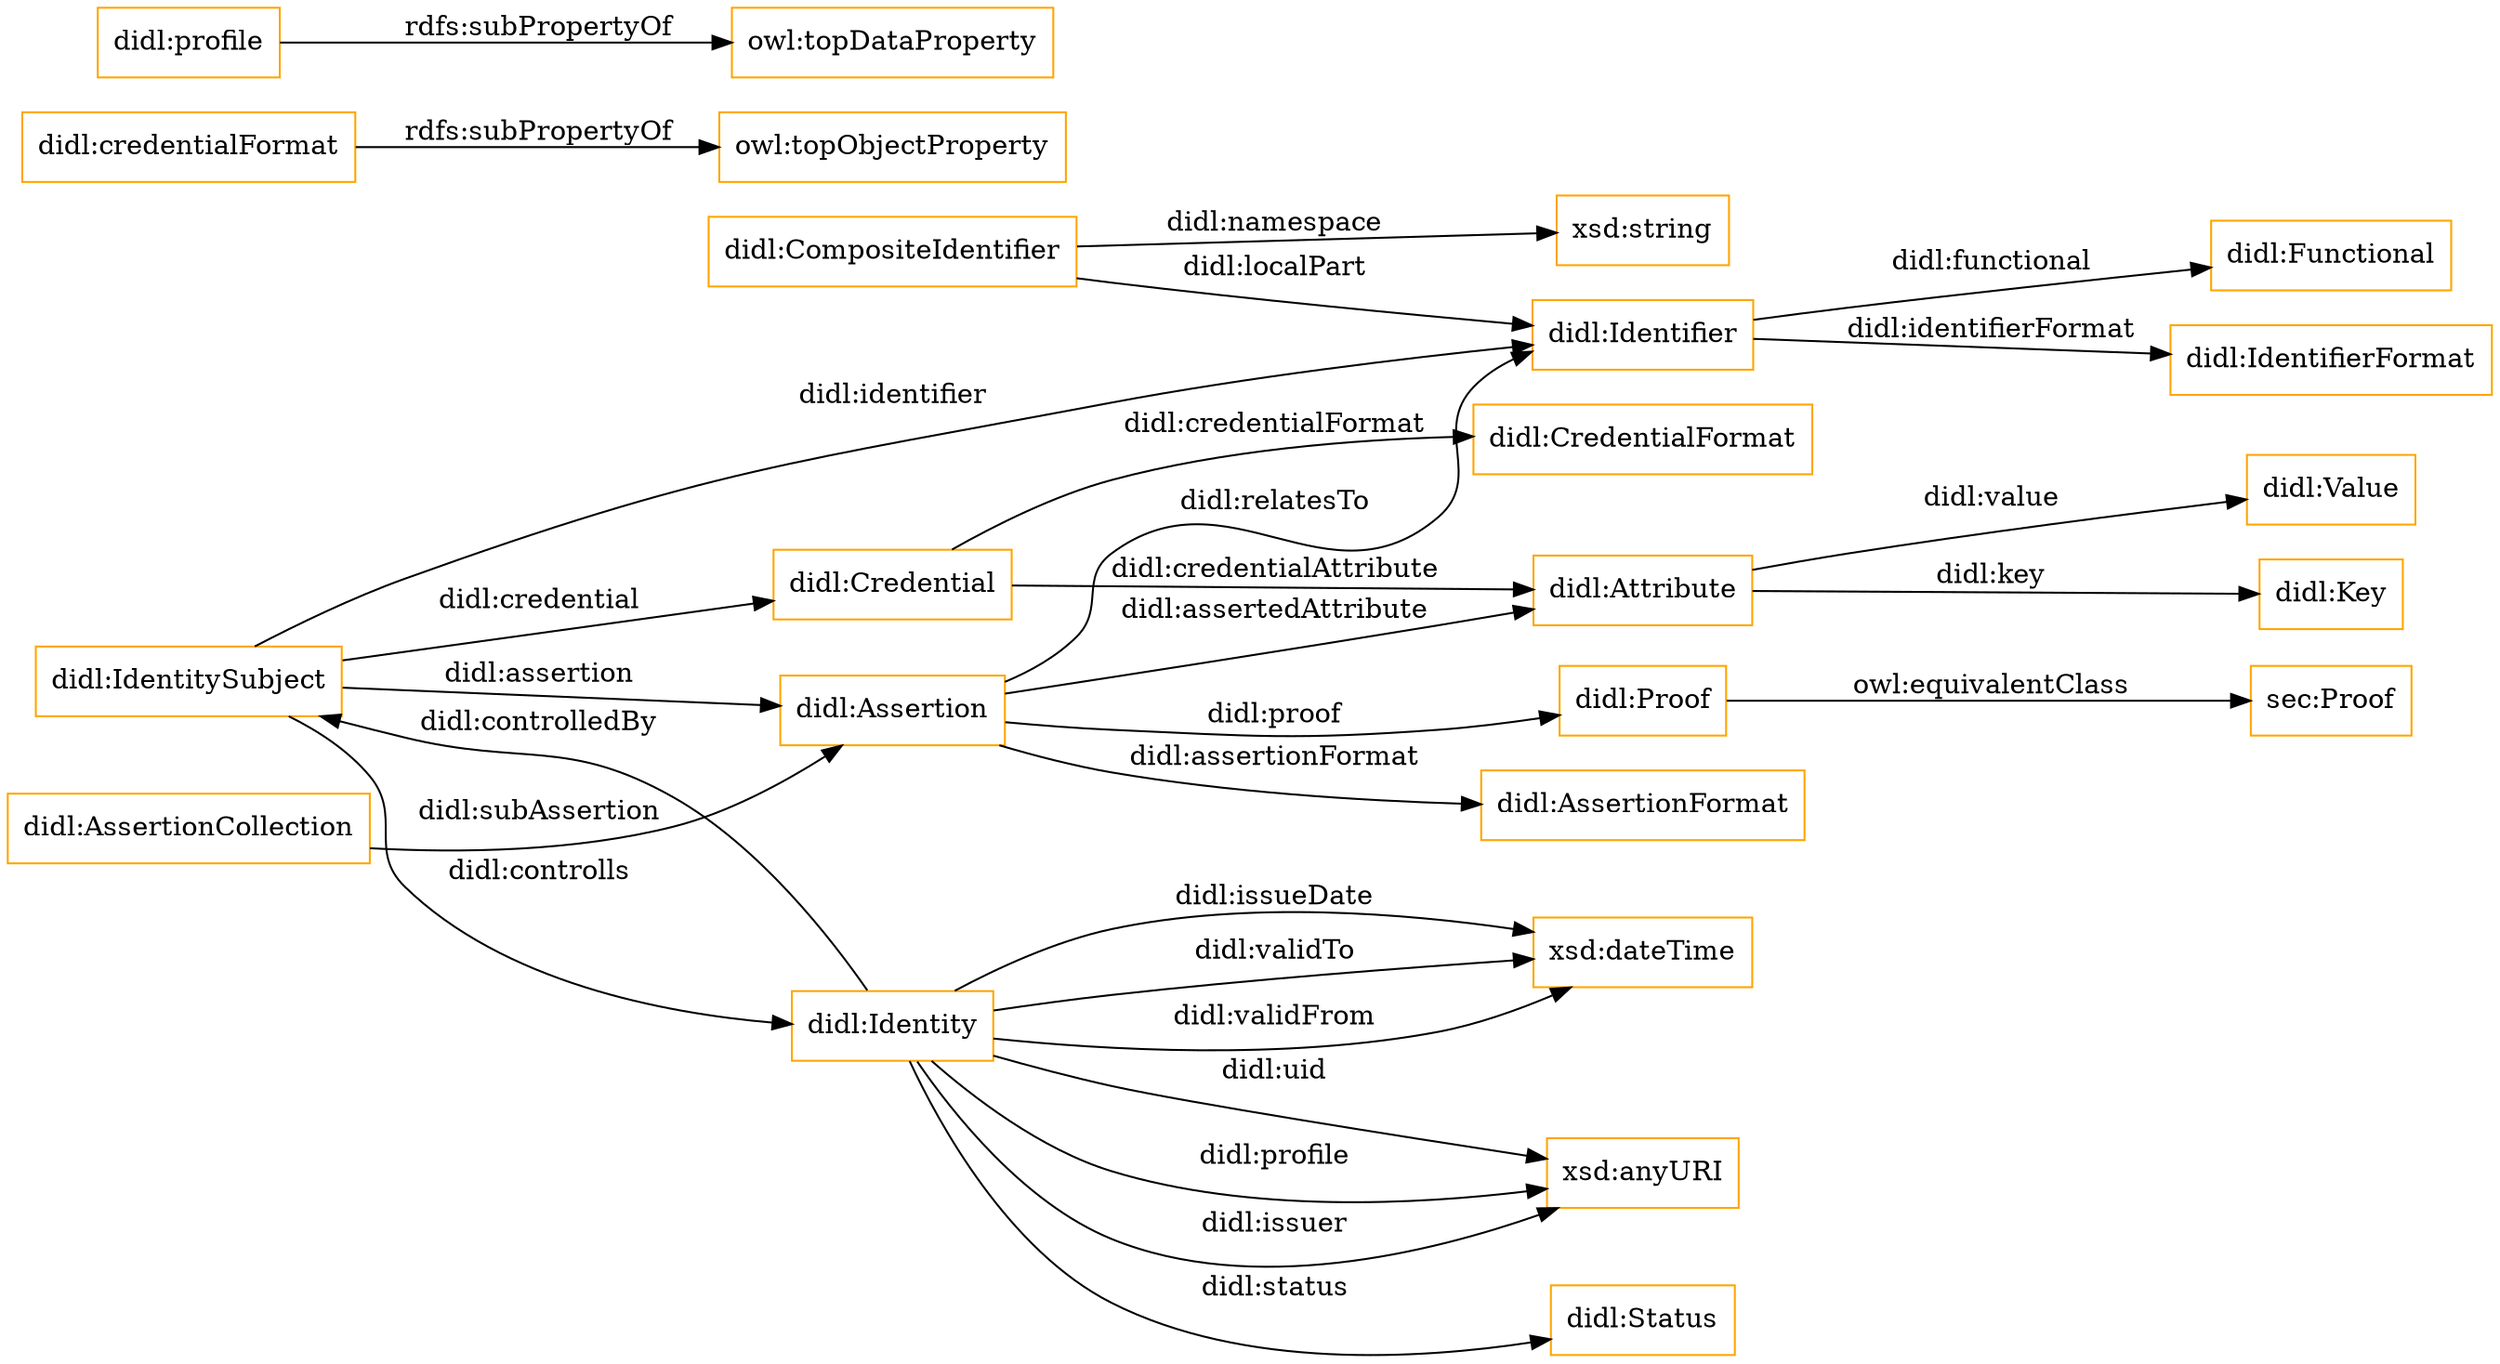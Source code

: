 digraph ar2dtool_diagram { 
rankdir=LR;
size="1501"
node [shape = rectangle, color="orange"]; "didl:Attribute" "didl:CompositeIdentifier" "didl:AssertionFormat" "didl:Status" "sec:Proof" "didl:IdentifierFormat" "didl:Assertion" "didl:Key" "didl:Identity" "didl:Credential" "didl:CredentialFormat" "didl:IdentitySubject" "didl:Functional" "didl:Value" "didl:Proof" "didl:AssertionCollection" "didl:Identifier" ; /*classes style*/
	"didl:credentialFormat" -> "owl:topObjectProperty" [ label = "rdfs:subPropertyOf" ];
	"didl:Proof" -> "sec:Proof" [ label = "owl:equivalentClass" ];
	"didl:profile" -> "owl:topDataProperty" [ label = "rdfs:subPropertyOf" ];
	"didl:Assertion" -> "didl:Attribute" [ label = "didl:assertedAttribute" ];
	"didl:AssertionCollection" -> "didl:Assertion" [ label = "didl:subAssertion" ];
	"didl:Identity" -> "xsd:dateTime" [ label = "didl:validTo" ];
	"didl:Identity" -> "didl:Status" [ label = "didl:status" ];
	"didl:Attribute" -> "didl:Value" [ label = "didl:value" ];
	"didl:IdentitySubject" -> "didl:Identifier" [ label = "didl:identifier" ];
	"didl:Assertion" -> "didl:Identifier" [ label = "didl:relatesTo" ];
	"didl:Attribute" -> "didl:Key" [ label = "didl:key" ];
	"didl:CompositeIdentifier" -> "xsd:string" [ label = "didl:namespace" ];
	"didl:Identity" -> "xsd:anyURI" [ label = "didl:profile" ];
	"didl:Identifier" -> "didl:IdentifierFormat" [ label = "didl:identifierFormat" ];
	"didl:Credential" -> "didl:Attribute" [ label = "didl:credentialAttribute" ];
	"didl:Identity" -> "xsd:dateTime" [ label = "didl:validFrom" ];
	"didl:Identifier" -> "didl:Functional" [ label = "didl:functional" ];
	"didl:Assertion" -> "didl:AssertionFormat" [ label = "didl:assertionFormat" ];
	"didl:Identity" -> "xsd:dateTime" [ label = "didl:issueDate" ];
	"didl:Identity" -> "xsd:anyURI" [ label = "didl:issuer" ];
	"didl:IdentitySubject" -> "didl:Identity" [ label = "didl:controlls" ];
	"didl:IdentitySubject" -> "didl:Assertion" [ label = "didl:assertion" ];
	"didl:Credential" -> "didl:CredentialFormat" [ label = "didl:credentialFormat" ];
	"didl:Identity" -> "didl:IdentitySubject" [ label = "didl:controlledBy" ];
	"didl:CompositeIdentifier" -> "didl:Identifier" [ label = "didl:localPart" ];
	"didl:IdentitySubject" -> "didl:Credential" [ label = "didl:credential" ];
	"didl:Assertion" -> "didl:Proof" [ label = "didl:proof" ];
	"didl:Identity" -> "xsd:anyURI" [ label = "didl:uid" ];

}
